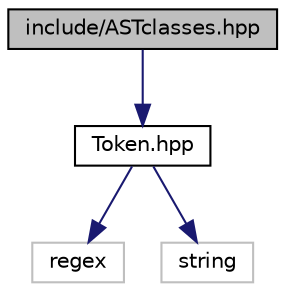 digraph "include/ASTclasses.hpp"
{
 // LATEX_PDF_SIZE
  bgcolor="transparent";
  edge [fontname="Helvetica",fontsize="10",labelfontname="Helvetica",labelfontsize="10"];
  node [fontname="Helvetica",fontsize="10",shape=record];
  Node1 [label="include/ASTclasses.hpp",height=0.2,width=0.4,color="black", fillcolor="grey75", style="filled", fontcolor="black",tooltip="Базовые классы ДАС: абстрактный посетитель и абстрактный узел"];
  Node1 -> Node2 [color="midnightblue",fontsize="10",style="solid",fontname="Helvetica"];
  Node2 [label="Token.hpp",height=0.2,width=0.4,color="black",URL="$de/d32/_token_8hpp.html",tooltip="Классы для работы с токенами анализатора"];
  Node2 -> Node3 [color="midnightblue",fontsize="10",style="solid",fontname="Helvetica"];
  Node3 [label="regex",height=0.2,width=0.4,color="grey75",tooltip=" "];
  Node2 -> Node4 [color="midnightblue",fontsize="10",style="solid",fontname="Helvetica"];
  Node4 [label="string",height=0.2,width=0.4,color="grey75",tooltip=" "];
}
